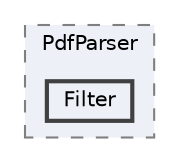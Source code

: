 digraph "plugins/learndash-certificate-builder/vendor/setasign/fpdi/src/PdfParser/Filter"
{
 // LATEX_PDF_SIZE
  bgcolor="transparent";
  edge [fontname=Helvetica,fontsize=10,labelfontname=Helvetica,labelfontsize=10];
  node [fontname=Helvetica,fontsize=10,shape=box,height=0.2,width=0.4];
  compound=true
  subgraph clusterdir_281e56f1e178aa28bc649472a47c842a {
    graph [ bgcolor="#edf0f7", pencolor="grey50", label="PdfParser", fontname=Helvetica,fontsize=10 style="filled,dashed", URL="dir_281e56f1e178aa28bc649472a47c842a.html",tooltip=""]
  dir_3245c50786e5b5d0cb84df53122bf539 [label="Filter", fillcolor="#edf0f7", color="grey25", style="filled,bold", URL="dir_3245c50786e5b5d0cb84df53122bf539.html",tooltip=""];
  }
}
